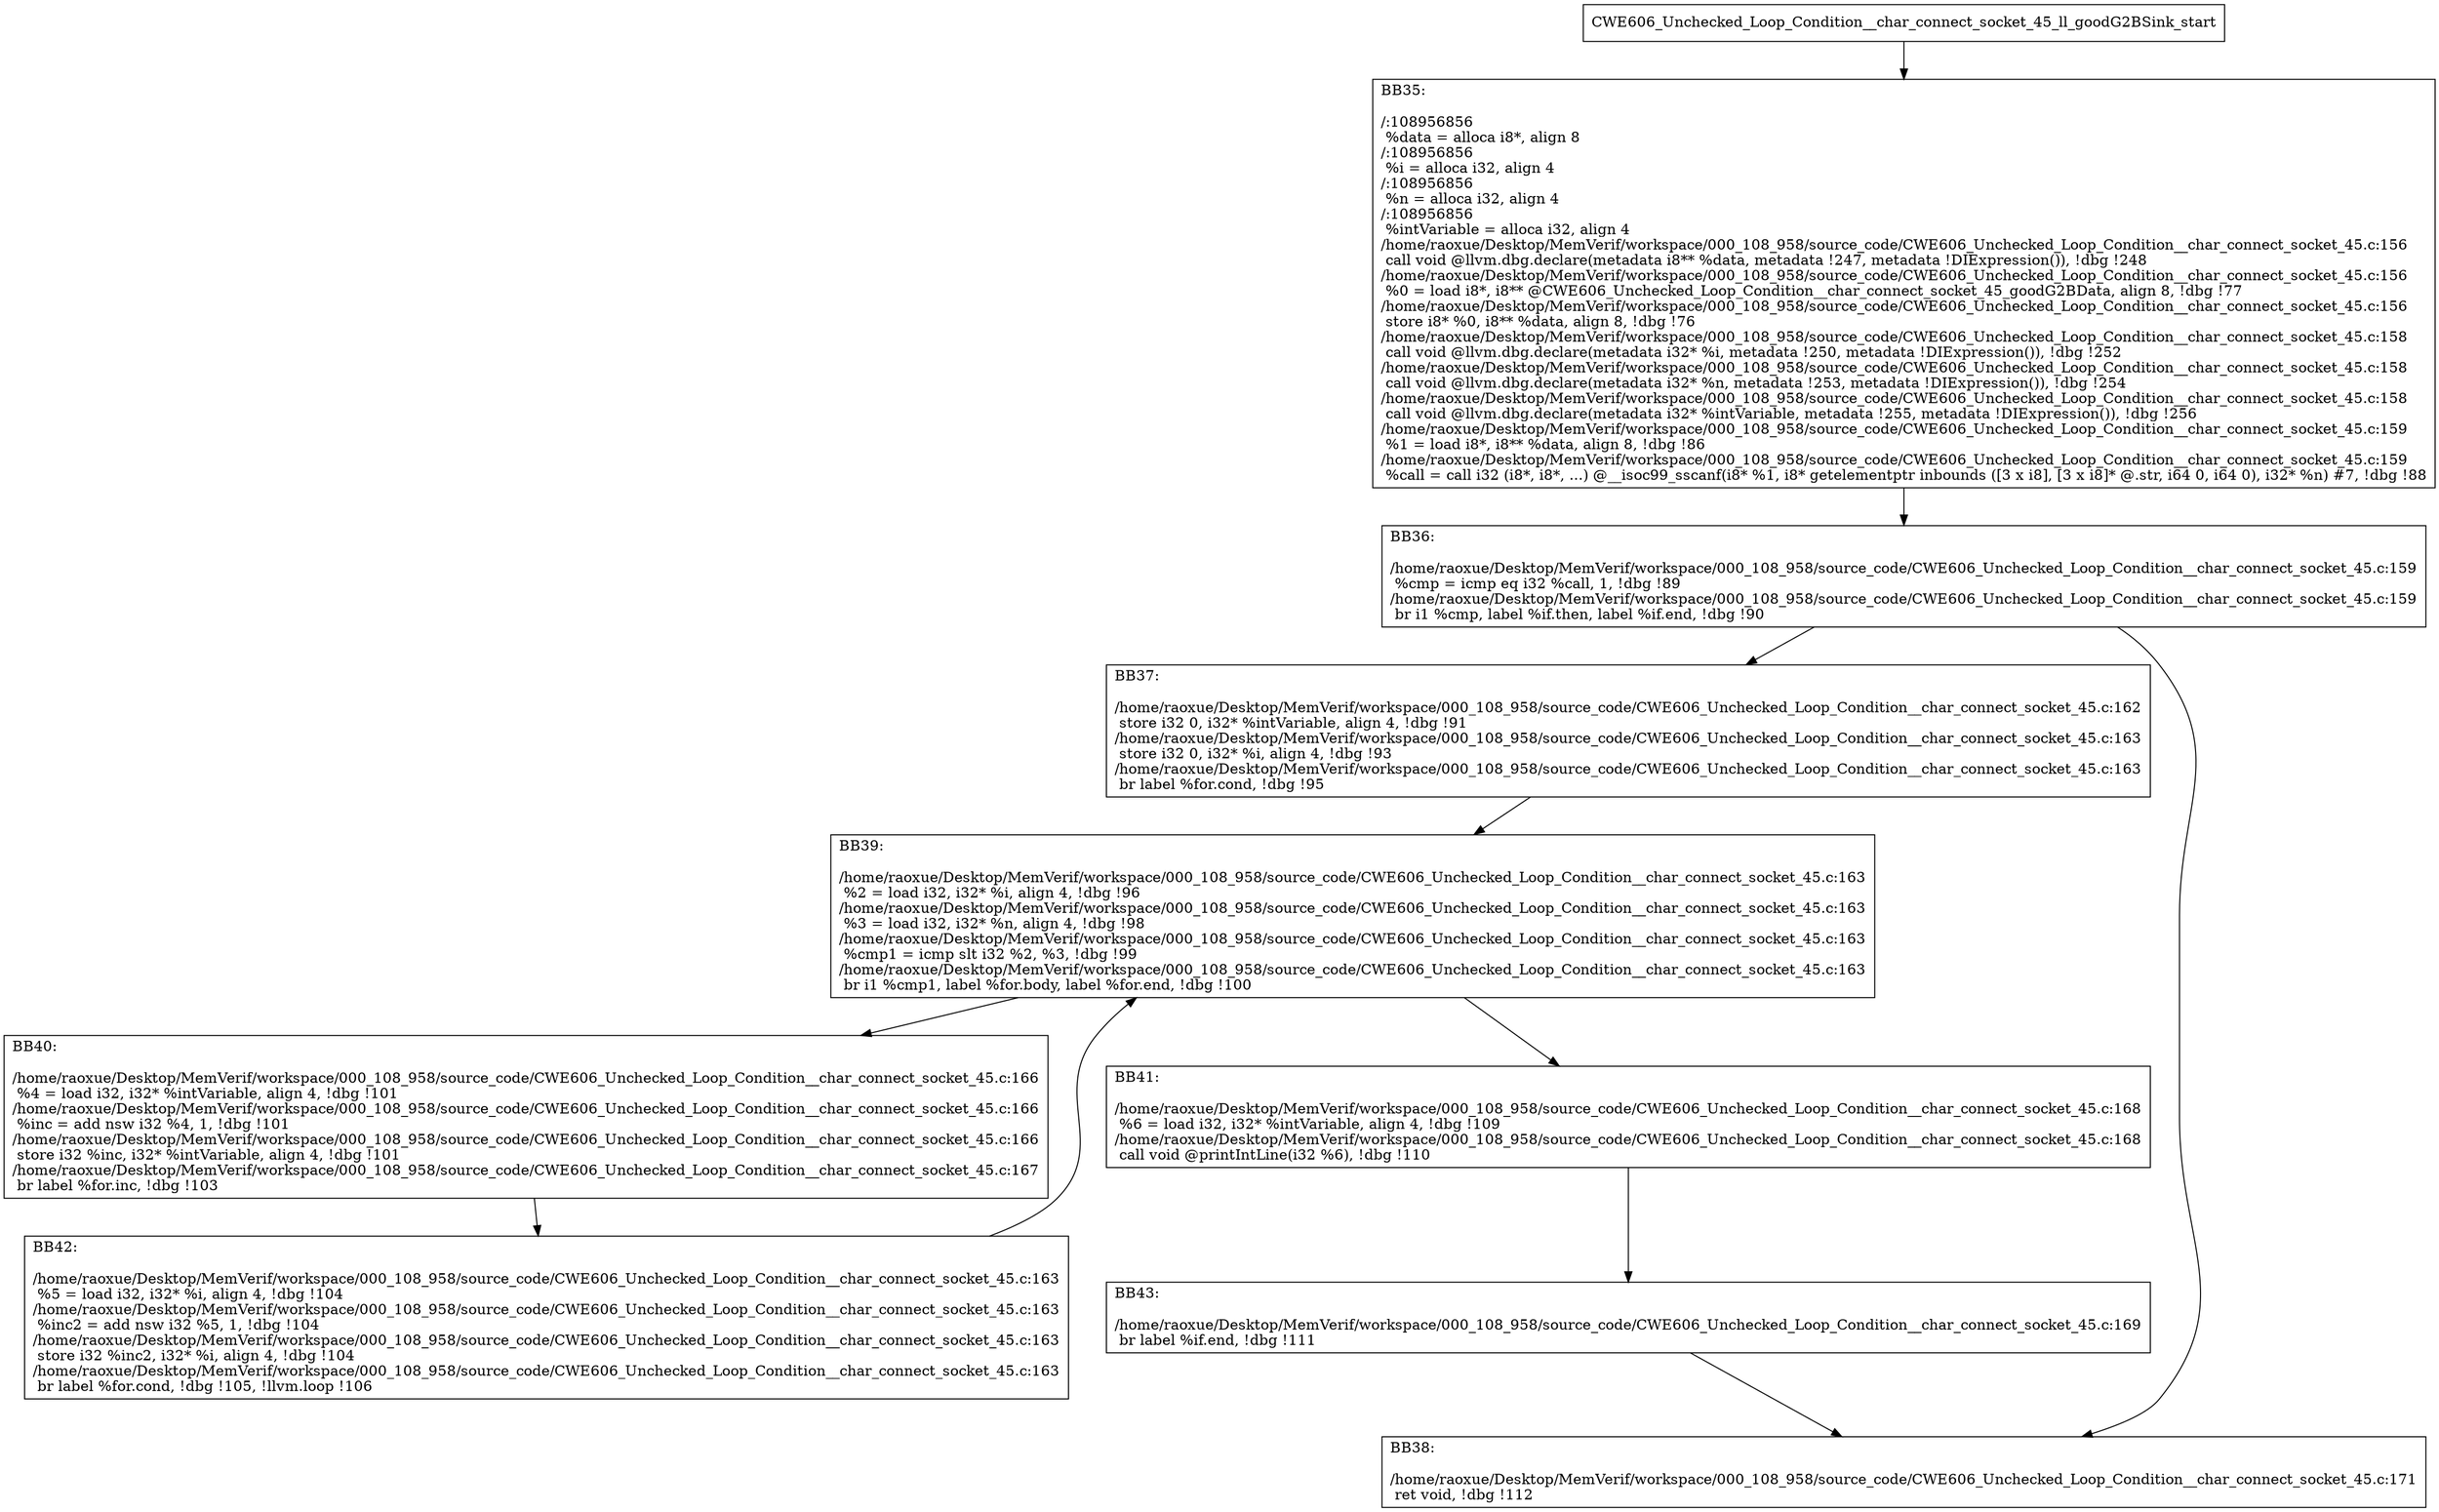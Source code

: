 digraph "CFG for'CWE606_Unchecked_Loop_Condition__char_connect_socket_45_ll_goodG2BSink' function" {
	BBCWE606_Unchecked_Loop_Condition__char_connect_socket_45_ll_goodG2BSink_start[shape=record,label="{CWE606_Unchecked_Loop_Condition__char_connect_socket_45_ll_goodG2BSink_start}"];
	BBCWE606_Unchecked_Loop_Condition__char_connect_socket_45_ll_goodG2BSink_start-> CWE606_Unchecked_Loop_Condition__char_connect_socket_45_ll_goodG2BSinkBB35;
	CWE606_Unchecked_Loop_Condition__char_connect_socket_45_ll_goodG2BSinkBB35 [shape=record, label="{BB35:\l\l/:108956856\l
  %data = alloca i8*, align 8\l
/:108956856\l
  %i = alloca i32, align 4\l
/:108956856\l
  %n = alloca i32, align 4\l
/:108956856\l
  %intVariable = alloca i32, align 4\l
/home/raoxue/Desktop/MemVerif/workspace/000_108_958/source_code/CWE606_Unchecked_Loop_Condition__char_connect_socket_45.c:156\l
  call void @llvm.dbg.declare(metadata i8** %data, metadata !247, metadata !DIExpression()), !dbg !248\l
/home/raoxue/Desktop/MemVerif/workspace/000_108_958/source_code/CWE606_Unchecked_Loop_Condition__char_connect_socket_45.c:156\l
  %0 = load i8*, i8** @CWE606_Unchecked_Loop_Condition__char_connect_socket_45_goodG2BData, align 8, !dbg !77\l
/home/raoxue/Desktop/MemVerif/workspace/000_108_958/source_code/CWE606_Unchecked_Loop_Condition__char_connect_socket_45.c:156\l
  store i8* %0, i8** %data, align 8, !dbg !76\l
/home/raoxue/Desktop/MemVerif/workspace/000_108_958/source_code/CWE606_Unchecked_Loop_Condition__char_connect_socket_45.c:158\l
  call void @llvm.dbg.declare(metadata i32* %i, metadata !250, metadata !DIExpression()), !dbg !252\l
/home/raoxue/Desktop/MemVerif/workspace/000_108_958/source_code/CWE606_Unchecked_Loop_Condition__char_connect_socket_45.c:158\l
  call void @llvm.dbg.declare(metadata i32* %n, metadata !253, metadata !DIExpression()), !dbg !254\l
/home/raoxue/Desktop/MemVerif/workspace/000_108_958/source_code/CWE606_Unchecked_Loop_Condition__char_connect_socket_45.c:158\l
  call void @llvm.dbg.declare(metadata i32* %intVariable, metadata !255, metadata !DIExpression()), !dbg !256\l
/home/raoxue/Desktop/MemVerif/workspace/000_108_958/source_code/CWE606_Unchecked_Loop_Condition__char_connect_socket_45.c:159\l
  %1 = load i8*, i8** %data, align 8, !dbg !86\l
/home/raoxue/Desktop/MemVerif/workspace/000_108_958/source_code/CWE606_Unchecked_Loop_Condition__char_connect_socket_45.c:159\l
  %call = call i32 (i8*, i8*, ...) @__isoc99_sscanf(i8* %1, i8* getelementptr inbounds ([3 x i8], [3 x i8]* @.str, i64 0, i64 0), i32* %n) #7, !dbg !88\l
}"];
	CWE606_Unchecked_Loop_Condition__char_connect_socket_45_ll_goodG2BSinkBB35-> CWE606_Unchecked_Loop_Condition__char_connect_socket_45_ll_goodG2BSinkBB36;
	CWE606_Unchecked_Loop_Condition__char_connect_socket_45_ll_goodG2BSinkBB36 [shape=record, label="{BB36:\l\l/home/raoxue/Desktop/MemVerif/workspace/000_108_958/source_code/CWE606_Unchecked_Loop_Condition__char_connect_socket_45.c:159\l
  %cmp = icmp eq i32 %call, 1, !dbg !89\l
/home/raoxue/Desktop/MemVerif/workspace/000_108_958/source_code/CWE606_Unchecked_Loop_Condition__char_connect_socket_45.c:159\l
  br i1 %cmp, label %if.then, label %if.end, !dbg !90\l
}"];
	CWE606_Unchecked_Loop_Condition__char_connect_socket_45_ll_goodG2BSinkBB36-> CWE606_Unchecked_Loop_Condition__char_connect_socket_45_ll_goodG2BSinkBB37;
	CWE606_Unchecked_Loop_Condition__char_connect_socket_45_ll_goodG2BSinkBB36-> CWE606_Unchecked_Loop_Condition__char_connect_socket_45_ll_goodG2BSinkBB38;
	CWE606_Unchecked_Loop_Condition__char_connect_socket_45_ll_goodG2BSinkBB37 [shape=record, label="{BB37:\l\l/home/raoxue/Desktop/MemVerif/workspace/000_108_958/source_code/CWE606_Unchecked_Loop_Condition__char_connect_socket_45.c:162\l
  store i32 0, i32* %intVariable, align 4, !dbg !91\l
/home/raoxue/Desktop/MemVerif/workspace/000_108_958/source_code/CWE606_Unchecked_Loop_Condition__char_connect_socket_45.c:163\l
  store i32 0, i32* %i, align 4, !dbg !93\l
/home/raoxue/Desktop/MemVerif/workspace/000_108_958/source_code/CWE606_Unchecked_Loop_Condition__char_connect_socket_45.c:163\l
  br label %for.cond, !dbg !95\l
}"];
	CWE606_Unchecked_Loop_Condition__char_connect_socket_45_ll_goodG2BSinkBB37-> CWE606_Unchecked_Loop_Condition__char_connect_socket_45_ll_goodG2BSinkBB39;
	CWE606_Unchecked_Loop_Condition__char_connect_socket_45_ll_goodG2BSinkBB39 [shape=record, label="{BB39:\l\l/home/raoxue/Desktop/MemVerif/workspace/000_108_958/source_code/CWE606_Unchecked_Loop_Condition__char_connect_socket_45.c:163\l
  %2 = load i32, i32* %i, align 4, !dbg !96\l
/home/raoxue/Desktop/MemVerif/workspace/000_108_958/source_code/CWE606_Unchecked_Loop_Condition__char_connect_socket_45.c:163\l
  %3 = load i32, i32* %n, align 4, !dbg !98\l
/home/raoxue/Desktop/MemVerif/workspace/000_108_958/source_code/CWE606_Unchecked_Loop_Condition__char_connect_socket_45.c:163\l
  %cmp1 = icmp slt i32 %2, %3, !dbg !99\l
/home/raoxue/Desktop/MemVerif/workspace/000_108_958/source_code/CWE606_Unchecked_Loop_Condition__char_connect_socket_45.c:163\l
  br i1 %cmp1, label %for.body, label %for.end, !dbg !100\l
}"];
	CWE606_Unchecked_Loop_Condition__char_connect_socket_45_ll_goodG2BSinkBB39-> CWE606_Unchecked_Loop_Condition__char_connect_socket_45_ll_goodG2BSinkBB40;
	CWE606_Unchecked_Loop_Condition__char_connect_socket_45_ll_goodG2BSinkBB39-> CWE606_Unchecked_Loop_Condition__char_connect_socket_45_ll_goodG2BSinkBB41;
	CWE606_Unchecked_Loop_Condition__char_connect_socket_45_ll_goodG2BSinkBB40 [shape=record, label="{BB40:\l\l/home/raoxue/Desktop/MemVerif/workspace/000_108_958/source_code/CWE606_Unchecked_Loop_Condition__char_connect_socket_45.c:166\l
  %4 = load i32, i32* %intVariable, align 4, !dbg !101\l
/home/raoxue/Desktop/MemVerif/workspace/000_108_958/source_code/CWE606_Unchecked_Loop_Condition__char_connect_socket_45.c:166\l
  %inc = add nsw i32 %4, 1, !dbg !101\l
/home/raoxue/Desktop/MemVerif/workspace/000_108_958/source_code/CWE606_Unchecked_Loop_Condition__char_connect_socket_45.c:166\l
  store i32 %inc, i32* %intVariable, align 4, !dbg !101\l
/home/raoxue/Desktop/MemVerif/workspace/000_108_958/source_code/CWE606_Unchecked_Loop_Condition__char_connect_socket_45.c:167\l
  br label %for.inc, !dbg !103\l
}"];
	CWE606_Unchecked_Loop_Condition__char_connect_socket_45_ll_goodG2BSinkBB40-> CWE606_Unchecked_Loop_Condition__char_connect_socket_45_ll_goodG2BSinkBB42;
	CWE606_Unchecked_Loop_Condition__char_connect_socket_45_ll_goodG2BSinkBB42 [shape=record, label="{BB42:\l\l/home/raoxue/Desktop/MemVerif/workspace/000_108_958/source_code/CWE606_Unchecked_Loop_Condition__char_connect_socket_45.c:163\l
  %5 = load i32, i32* %i, align 4, !dbg !104\l
/home/raoxue/Desktop/MemVerif/workspace/000_108_958/source_code/CWE606_Unchecked_Loop_Condition__char_connect_socket_45.c:163\l
  %inc2 = add nsw i32 %5, 1, !dbg !104\l
/home/raoxue/Desktop/MemVerif/workspace/000_108_958/source_code/CWE606_Unchecked_Loop_Condition__char_connect_socket_45.c:163\l
  store i32 %inc2, i32* %i, align 4, !dbg !104\l
/home/raoxue/Desktop/MemVerif/workspace/000_108_958/source_code/CWE606_Unchecked_Loop_Condition__char_connect_socket_45.c:163\l
  br label %for.cond, !dbg !105, !llvm.loop !106\l
}"];
	CWE606_Unchecked_Loop_Condition__char_connect_socket_45_ll_goodG2BSinkBB42-> CWE606_Unchecked_Loop_Condition__char_connect_socket_45_ll_goodG2BSinkBB39;
	CWE606_Unchecked_Loop_Condition__char_connect_socket_45_ll_goodG2BSinkBB41 [shape=record, label="{BB41:\l\l/home/raoxue/Desktop/MemVerif/workspace/000_108_958/source_code/CWE606_Unchecked_Loop_Condition__char_connect_socket_45.c:168\l
  %6 = load i32, i32* %intVariable, align 4, !dbg !109\l
/home/raoxue/Desktop/MemVerif/workspace/000_108_958/source_code/CWE606_Unchecked_Loop_Condition__char_connect_socket_45.c:168\l
  call void @printIntLine(i32 %6), !dbg !110\l
}"];
	CWE606_Unchecked_Loop_Condition__char_connect_socket_45_ll_goodG2BSinkBB41-> CWE606_Unchecked_Loop_Condition__char_connect_socket_45_ll_goodG2BSinkBB43;
	CWE606_Unchecked_Loop_Condition__char_connect_socket_45_ll_goodG2BSinkBB43 [shape=record, label="{BB43:\l\l/home/raoxue/Desktop/MemVerif/workspace/000_108_958/source_code/CWE606_Unchecked_Loop_Condition__char_connect_socket_45.c:169\l
  br label %if.end, !dbg !111\l
}"];
	CWE606_Unchecked_Loop_Condition__char_connect_socket_45_ll_goodG2BSinkBB43-> CWE606_Unchecked_Loop_Condition__char_connect_socket_45_ll_goodG2BSinkBB38;
	CWE606_Unchecked_Loop_Condition__char_connect_socket_45_ll_goodG2BSinkBB38 [shape=record, label="{BB38:\l\l/home/raoxue/Desktop/MemVerif/workspace/000_108_958/source_code/CWE606_Unchecked_Loop_Condition__char_connect_socket_45.c:171\l
  ret void, !dbg !112\l
}"];
}
